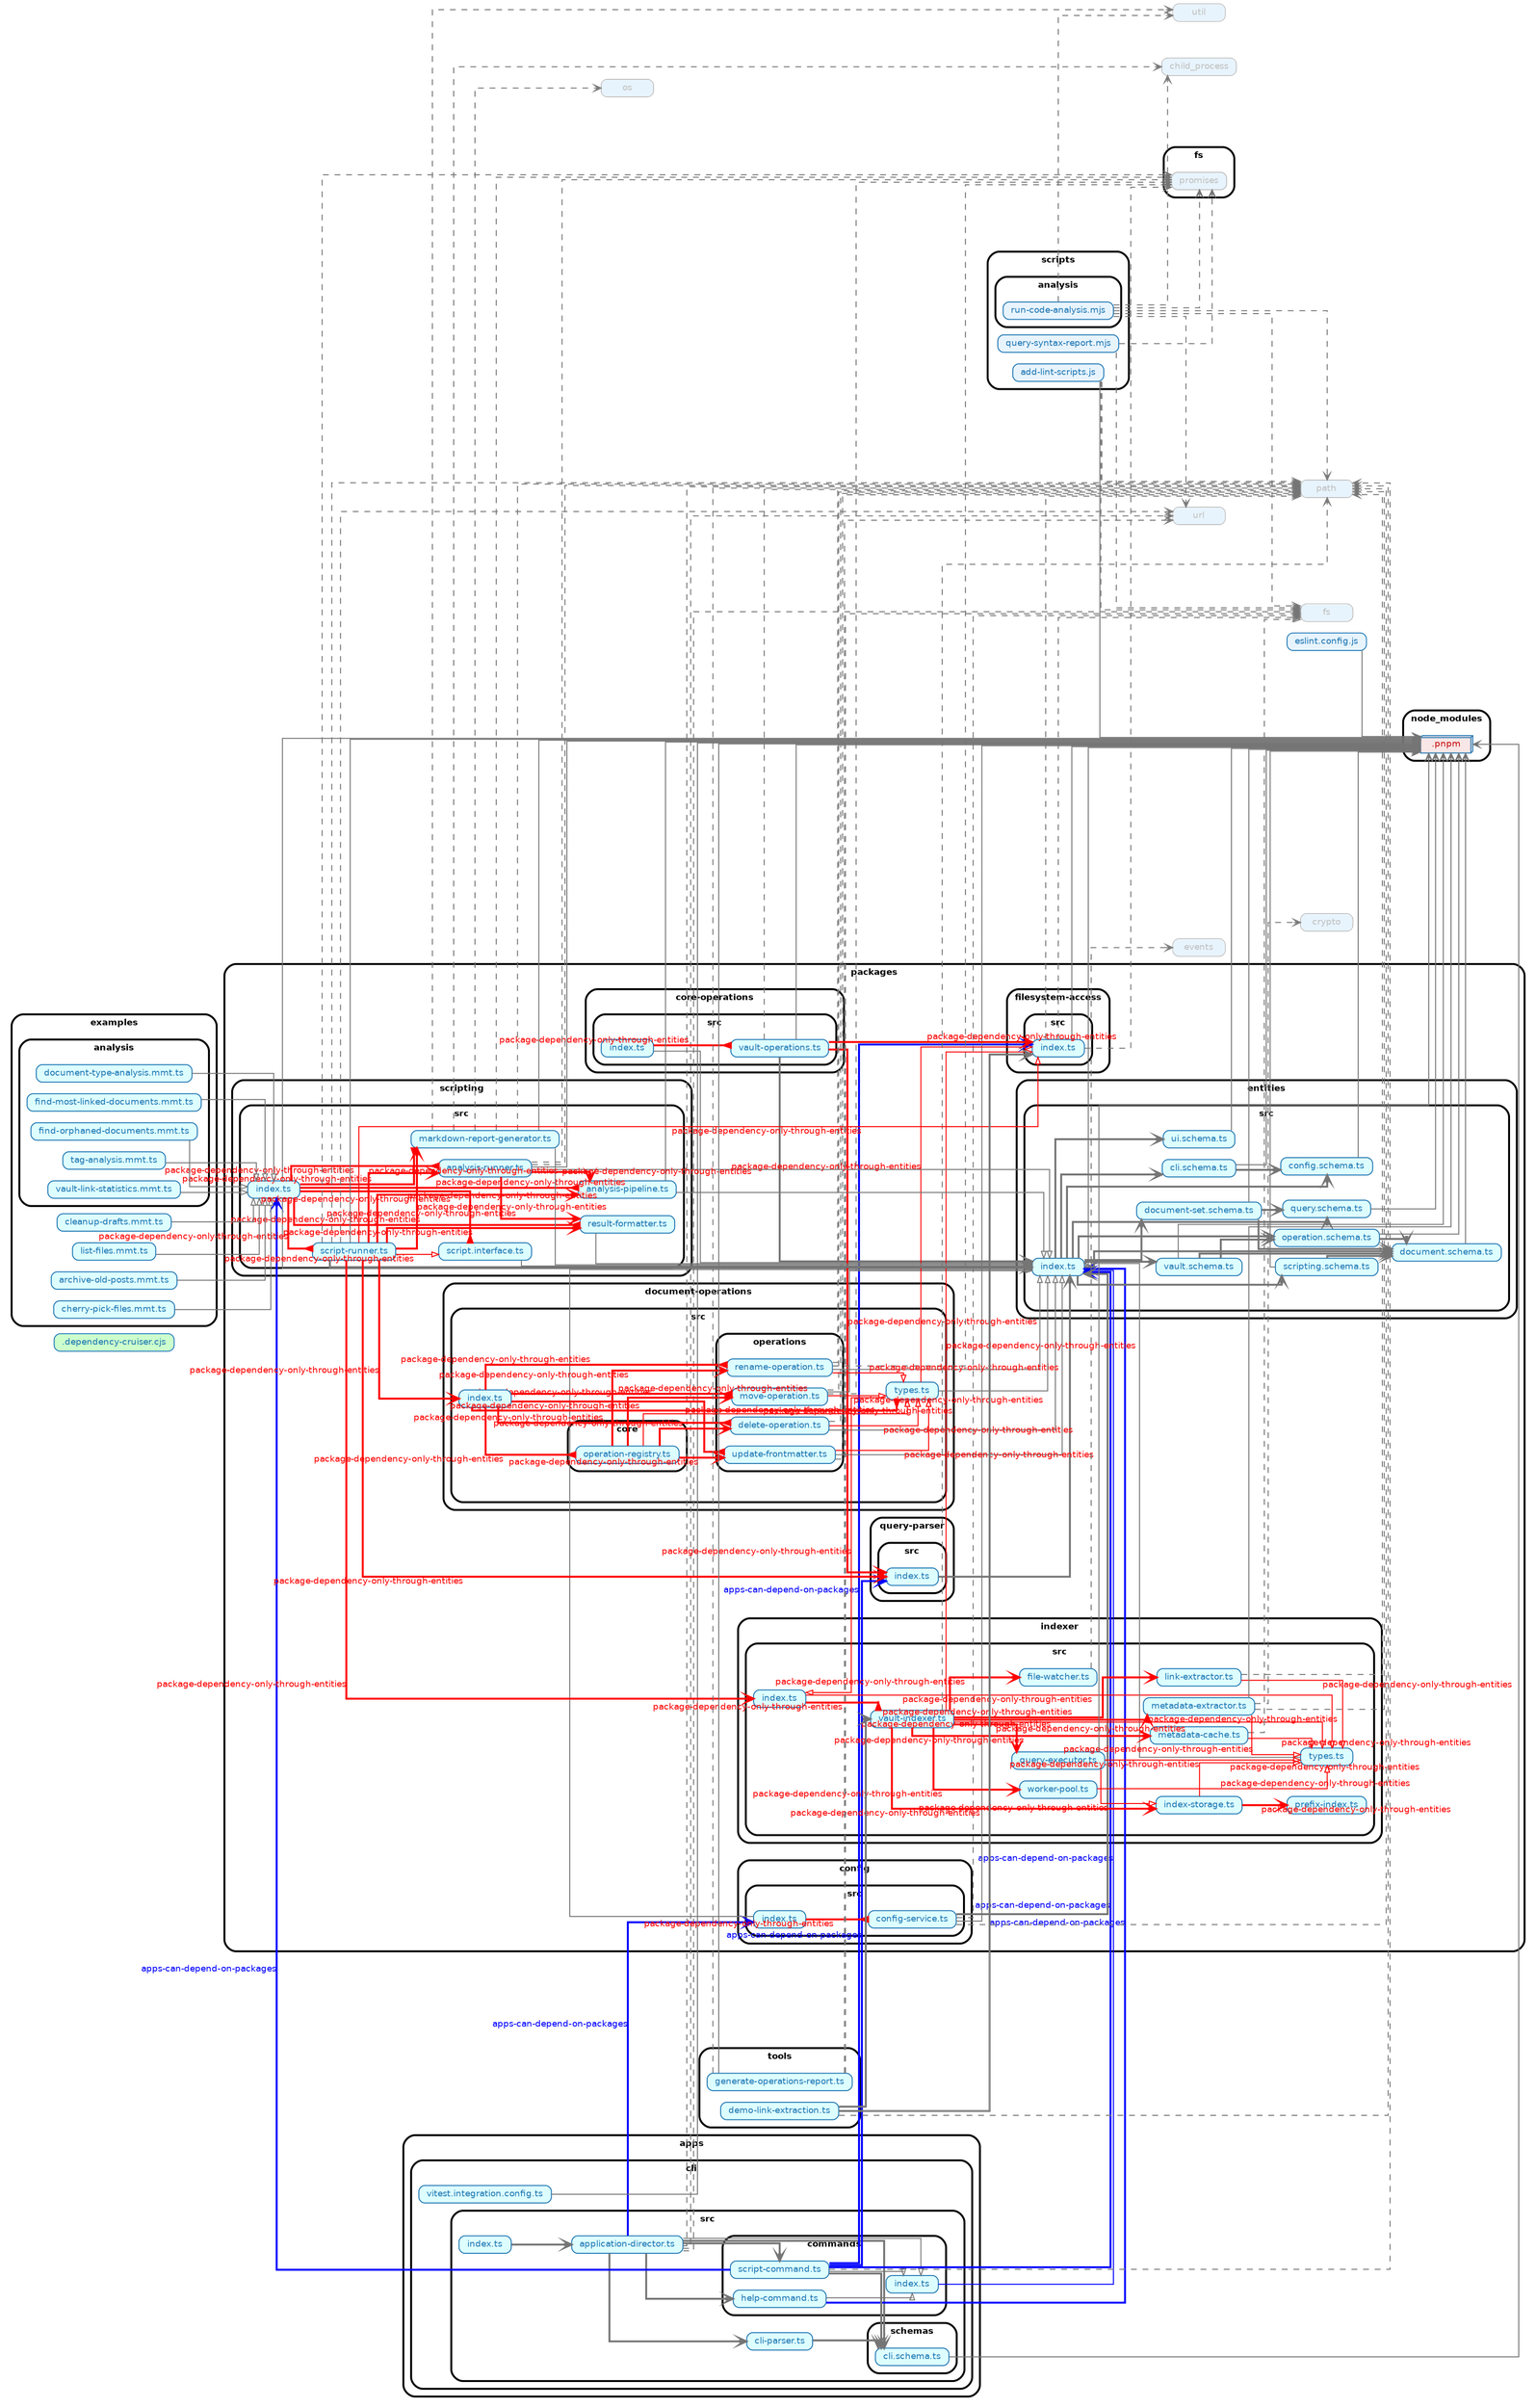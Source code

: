strict digraph "dependency-cruiser output"{
    rankdir="LR" splines="ortho" overlap="false" nodesep="0.16" ranksep="0.18" fontname="Helvetica-bold" fontsize="9" style="rounded,bold,filled" fillcolor="#ffffff" compound="true" bgcolor="transparent"
    node [shape="box" style="rounded,filled" height="0.2" color="#1f77b4" fillcolor="#e8f4fd" fontcolor="#1f77b4" fontname="Helvetica" fontsize="9"]
    edge [arrowhead="vee" arrowsize="0.7" penwidth="2.0" color="#757575" fontname="Helvetica" fontsize="9" fontcolor="#757575"]

    ".dependency-cruiser.cjs" [label=<.dependency-cruiser.cjs> tooltip=".dependency-cruiser.cjs" URL=".dependency-cruiser.cjs" fillcolor="#ccffcc"]
    subgraph "cluster_apps" {label="apps" subgraph "cluster_apps/cli" {label="cli" subgraph "cluster_apps/cli/src" {label="src" "apps/cli/src/application-director.ts" [label=<application-director.ts> tooltip="application-director.ts" URL="apps/cli/src/application-director.ts" fillcolor="#ddfeff"] } } }
    "apps/cli/src/application-director.ts" -> "apps/cli/src/cli-parser.ts"
    "apps/cli/src/application-director.ts" -> "apps/cli/src/commands/help-command.ts"
    "apps/cli/src/application-director.ts" -> "apps/cli/src/commands/index.ts" [arrowhead="onormal" penwidth="1.0"]
    "apps/cli/src/application-director.ts" -> "apps/cli/src/commands/script-command.ts"
    "apps/cli/src/application-director.ts" -> "apps/cli/src/schemas/cli.schema.ts"
    "apps/cli/src/application-director.ts" -> "packages/config/src/index.ts" [xlabel="apps-can-depend-on-packages" tooltip="apps-can-depend-on-packages" fontcolor="blue" color="blue"]
    "apps/cli/src/application-director.ts" -> "fs" [style="dashed" penwidth="1.0"]
    "apps/cli/src/application-director.ts" -> "path" [style="dashed" penwidth="1.0"]
    "apps/cli/src/application-director.ts" -> "url" [style="dashed" penwidth="1.0"]
    subgraph "cluster_apps" {label="apps" subgraph "cluster_apps/cli" {label="cli" subgraph "cluster_apps/cli/src" {label="src" "apps/cli/src/cli-parser.ts" [label=<cli-parser.ts> tooltip="cli-parser.ts" URL="apps/cli/src/cli-parser.ts" fillcolor="#ddfeff"] } } }
    "apps/cli/src/cli-parser.ts" -> "apps/cli/src/schemas/cli.schema.ts"
    subgraph "cluster_apps" {label="apps" subgraph "cluster_apps/cli" {label="cli" subgraph "cluster_apps/cli/src" {label="src" subgraph "cluster_apps/cli/src/commands" {label="commands" "apps/cli/src/commands/help-command.ts" [label=<help-command.ts> tooltip="help-command.ts" URL="apps/cli/src/commands/help-command.ts" fillcolor="#ddfeff"] } } } }
    "apps/cli/src/commands/help-command.ts" -> "apps/cli/src/commands/index.ts" [arrowhead="onormal" penwidth="1.0"]
    "apps/cli/src/commands/help-command.ts" -> "packages/entities/src/index.ts" [xlabel="apps-can-depend-on-packages" tooltip="apps-can-depend-on-packages" fontcolor="blue" color="blue"]
    subgraph "cluster_apps" {label="apps" subgraph "cluster_apps/cli" {label="cli" subgraph "cluster_apps/cli/src" {label="src" subgraph "cluster_apps/cli/src/commands" {label="commands" "apps/cli/src/commands/index.ts" [label=<index.ts> tooltip="index.ts" URL="apps/cli/src/commands/index.ts" fillcolor="#ddfeff"] } } } }
    "apps/cli/src/commands/index.ts" -> "packages/entities/src/index.ts" [xlabel="apps-can-depend-on-packages" tooltip="apps-can-depend-on-packages" arrowhead="onormal" penwidth="1.0" fontcolor="blue" color="blue"]
    subgraph "cluster_apps" {label="apps" subgraph "cluster_apps/cli" {label="cli" subgraph "cluster_apps/cli/src" {label="src" subgraph "cluster_apps/cli/src/commands" {label="commands" "apps/cli/src/commands/script-command.ts" [label=<script-command.ts> tooltip="script-command.ts" URL="apps/cli/src/commands/script-command.ts" fillcolor="#ddfeff"] } } } }
    "apps/cli/src/commands/script-command.ts" -> "apps/cli/src/schemas/cli.schema.ts"
    "apps/cli/src/commands/script-command.ts" -> "apps/cli/src/commands/index.ts" [arrowhead="onormal" penwidth="1.0"]
    "apps/cli/src/commands/script-command.ts" -> "packages/entities/src/index.ts" [xlabel="apps-can-depend-on-packages" tooltip="apps-can-depend-on-packages" fontcolor="blue" color="blue"]
    "apps/cli/src/commands/script-command.ts" -> "packages/filesystem-access/src/index.ts" [xlabel="apps-can-depend-on-packages" tooltip="apps-can-depend-on-packages" fontcolor="blue" color="blue"]
    "apps/cli/src/commands/script-command.ts" -> "packages/query-parser/src/index.ts" [xlabel="apps-can-depend-on-packages" tooltip="apps-can-depend-on-packages" fontcolor="blue" color="blue"]
    "apps/cli/src/commands/script-command.ts" -> "packages/scripting/src/index.ts" [xlabel="apps-can-depend-on-packages" tooltip="apps-can-depend-on-packages" fontcolor="blue" color="blue"]
    "apps/cli/src/commands/script-command.ts" -> "path" [style="dashed" penwidth="1.0"]
    subgraph "cluster_apps" {label="apps" subgraph "cluster_apps/cli" {label="cli" subgraph "cluster_apps/cli/src" {label="src" "apps/cli/src/index.ts" [label=<index.ts> tooltip="index.ts" URL="apps/cli/src/index.ts" fillcolor="#ddfeff"] } } }
    "apps/cli/src/index.ts" -> "apps/cli/src/application-director.ts"
    subgraph "cluster_apps" {label="apps" subgraph "cluster_apps/cli" {label="cli" subgraph "cluster_apps/cli/src" {label="src" subgraph "cluster_apps/cli/src/schemas" {label="schemas" "apps/cli/src/schemas/cli.schema.ts" [label=<cli.schema.ts> tooltip="cli.schema.ts" URL="apps/cli/src/schemas/cli.schema.ts" fillcolor="#ddfeff"] } } } }
    "apps/cli/src/schemas/cli.schema.ts" -> "node_modules/.pnpm" [penwidth="1.0"]
    subgraph "cluster_apps" {label="apps" subgraph "cluster_apps/cli" {label="cli" "apps/cli/vitest.integration.config.ts" [label=<vitest.integration.config.ts> tooltip="vitest.integration.config.ts" URL="apps/cli/vitest.integration.config.ts" fillcolor="#ddfeff"] } }
    "apps/cli/vitest.integration.config.ts" -> "node_modules/.pnpm" [penwidth="1.0"]
    "child_process" [label=<child_process> tooltip="child_process" URL="https://nodejs.org/api/child_process.html" color="grey" fontcolor="grey"]
    "crypto" [label=<crypto> tooltip="crypto" URL="https://nodejs.org/api/crypto.html" color="grey" fontcolor="grey"]
    "eslint.config.js" [label=<eslint.config.js> tooltip="eslint.config.js" URL="eslint.config.js" ]
    "eslint.config.js" -> "node_modules/.pnpm" [penwidth="1.0"]
    "events" [label=<events> tooltip="events" URL="https://nodejs.org/api/events.html" color="grey" fontcolor="grey"]
    subgraph "cluster_examples" {label="examples" subgraph "cluster_examples/analysis" {label="analysis" "examples/analysis/document-type-analysis.mmt.ts" [label=<document-type-analysis.mmt.ts> tooltip="document-type-analysis.mmt.ts" URL="examples/analysis/document-type-analysis.mmt.ts" fillcolor="#ddfeff"] } }
    "examples/analysis/document-type-analysis.mmt.ts" -> "packages/scripting/src/index.ts" [arrowhead="onormal" penwidth="1.0"]
    subgraph "cluster_examples" {label="examples" subgraph "cluster_examples/analysis" {label="analysis" "examples/analysis/find-most-linked-documents.mmt.ts" [label=<find-most-linked-documents.mmt.ts> tooltip="find-most-linked-documents.mmt.ts" URL="examples/analysis/find-most-linked-documents.mmt.ts" fillcolor="#ddfeff"] } }
    "examples/analysis/find-most-linked-documents.mmt.ts" -> "packages/scripting/src/index.ts" [arrowhead="onormal" penwidth="1.0"]
    subgraph "cluster_examples" {label="examples" subgraph "cluster_examples/analysis" {label="analysis" "examples/analysis/find-orphaned-documents.mmt.ts" [label=<find-orphaned-documents.mmt.ts> tooltip="find-orphaned-documents.mmt.ts" URL="examples/analysis/find-orphaned-documents.mmt.ts" fillcolor="#ddfeff"] } }
    "examples/analysis/find-orphaned-documents.mmt.ts" -> "packages/scripting/src/index.ts" [arrowhead="onormal" penwidth="1.0"]
    subgraph "cluster_examples" {label="examples" subgraph "cluster_examples/analysis" {label="analysis" "examples/analysis/tag-analysis.mmt.ts" [label=<tag-analysis.mmt.ts> tooltip="tag-analysis.mmt.ts" URL="examples/analysis/tag-analysis.mmt.ts" fillcolor="#ddfeff"] } }
    "examples/analysis/tag-analysis.mmt.ts" -> "packages/scripting/src/index.ts" [arrowhead="onormal" penwidth="1.0"]
    subgraph "cluster_examples" {label="examples" subgraph "cluster_examples/analysis" {label="analysis" "examples/analysis/vault-link-statistics.mmt.ts" [label=<vault-link-statistics.mmt.ts> tooltip="vault-link-statistics.mmt.ts" URL="examples/analysis/vault-link-statistics.mmt.ts" fillcolor="#ddfeff"] } }
    "examples/analysis/vault-link-statistics.mmt.ts" -> "packages/scripting/src/index.ts" [arrowhead="onormal" penwidth="1.0"]
    subgraph "cluster_examples" {label="examples" "examples/archive-old-posts.mmt.ts" [label=<archive-old-posts.mmt.ts> tooltip="archive-old-posts.mmt.ts" URL="examples/archive-old-posts.mmt.ts" fillcolor="#ddfeff"] }
    "examples/archive-old-posts.mmt.ts" -> "packages/scripting/src/index.ts" [arrowhead="onormal" penwidth="1.0"]
    subgraph "cluster_examples" {label="examples" "examples/cherry-pick-files.mmt.ts" [label=<cherry-pick-files.mmt.ts> tooltip="cherry-pick-files.mmt.ts" URL="examples/cherry-pick-files.mmt.ts" fillcolor="#ddfeff"] }
    "examples/cherry-pick-files.mmt.ts" -> "packages/scripting/src/index.ts" [arrowhead="onormal" penwidth="1.0"]
    subgraph "cluster_examples" {label="examples" "examples/cleanup-drafts.mmt.ts" [label=<cleanup-drafts.mmt.ts> tooltip="cleanup-drafts.mmt.ts" URL="examples/cleanup-drafts.mmt.ts" fillcolor="#ddfeff"] }
    "examples/cleanup-drafts.mmt.ts" -> "packages/scripting/src/index.ts" [arrowhead="onormal" penwidth="1.0"]
    subgraph "cluster_examples" {label="examples" "examples/list-files.mmt.ts" [label=<list-files.mmt.ts> tooltip="list-files.mmt.ts" URL="examples/list-files.mmt.ts" fillcolor="#ddfeff"] }
    "examples/list-files.mmt.ts" -> "packages/scripting/src/index.ts" [arrowhead="onormal" penwidth="1.0"]
    "fs" [label=<fs> tooltip="fs" URL="https://nodejs.org/api/fs.html" color="grey" fontcolor="grey"]
    subgraph "cluster_fs" {label="fs" "fs/promises" [label=<promises> tooltip="promises" URL="https://nodejs.org/api/fs.html" color="grey" fontcolor="grey"] }
    subgraph "cluster_node_modules" {label="node_modules" "node_modules/.pnpm" [label=<.pnpm> tooltip=".pnpm" URL="https://www.npmjs.com/package/.pnpm" shape="box3d" fillcolor="#c40b0a1a" fontcolor="#c40b0a"] }
    "os" [label=<os> tooltip="os" URL="https://nodejs.org/api/os.html" color="grey" fontcolor="grey"]
    subgraph "cluster_packages" {label="packages" subgraph "cluster_packages/config" {label="config" subgraph "cluster_packages/config/src" {label="src" "packages/config/src/config-service.ts" [label=<config-service.ts> tooltip="config-service.ts" URL="packages/config/src/config-service.ts" fillcolor="#ddfeff"] } } }
    "packages/config/src/config-service.ts" -> "packages/entities/src/index.ts"
    "packages/config/src/config-service.ts" -> "fs" [style="dashed" penwidth="1.0"]
    "packages/config/src/config-service.ts" -> "node_modules/.pnpm" [penwidth="1.0"]
    "packages/config/src/config-service.ts" -> "path" [style="dashed" penwidth="1.0"]
    subgraph "cluster_packages" {label="packages" subgraph "cluster_packages/config" {label="config" subgraph "cluster_packages/config/src" {label="src" "packages/config/src/index.ts" [label=<index.ts> tooltip="index.ts" URL="packages/config/src/index.ts" fillcolor="#ddfeff"] } } }
    "packages/config/src/index.ts" -> "packages/config/src/config-service.ts" [xlabel="package-dependency-only-through-entities" tooltip="package-dependency-only-through-entities" arrowhead="inv" fontcolor="red" color="red"]
    "packages/config/src/index.ts" -> "packages/entities/src/index.ts" [arrowhead="onormal" penwidth="1.0"]
    subgraph "cluster_packages" {label="packages" subgraph "cluster_packages/core-operations" {label="core-operations" subgraph "cluster_packages/core-operations/src" {label="src" "packages/core-operations/src/index.ts" [label=<index.ts> tooltip="index.ts" URL="packages/core-operations/src/index.ts" fillcolor="#ddfeff"] } } }
    "packages/core-operations/src/index.ts" -> "packages/core-operations/src/vault-operations.ts" [xlabel="package-dependency-only-through-entities" tooltip="package-dependency-only-through-entities" arrowhead="inv" fontcolor="red" color="red"]
    "packages/core-operations/src/index.ts" -> "packages/entities/src/index.ts" [arrowhead="onormal" penwidth="1.0"]
    subgraph "cluster_packages" {label="packages" subgraph "cluster_packages/core-operations" {label="core-operations" subgraph "cluster_packages/core-operations/src" {label="src" "packages/core-operations/src/vault-operations.ts" [label=<vault-operations.ts> tooltip="vault-operations.ts" URL="packages/core-operations/src/vault-operations.ts" fillcolor="#ddfeff"] } } }
    "packages/core-operations/src/vault-operations.ts" -> "packages/entities/src/index.ts"
    "packages/core-operations/src/vault-operations.ts" -> "packages/filesystem-access/src/index.ts" [xlabel="package-dependency-only-through-entities" tooltip="package-dependency-only-through-entities" fontcolor="red" color="red"]
    "packages/core-operations/src/vault-operations.ts" -> "packages/query-parser/src/index.ts" [xlabel="package-dependency-only-through-entities" tooltip="package-dependency-only-through-entities" fontcolor="red" color="red"]
    "packages/core-operations/src/vault-operations.ts" -> "node_modules/.pnpm" [penwidth="1.0"]
    "packages/core-operations/src/vault-operations.ts" -> "path" [style="dashed" penwidth="1.0"]
    subgraph "cluster_packages" {label="packages" subgraph "cluster_packages/document-operations" {label="document-operations" subgraph "cluster_packages/document-operations/src" {label="src" subgraph "cluster_packages/document-operations/src/core" {label="core" "packages/document-operations/src/core/operation-registry.ts" [label=<operation-registry.ts> tooltip="operation-registry.ts" URL="packages/document-operations/src/core/operation-registry.ts" fillcolor="#ddfeff"] } } } }
    "packages/document-operations/src/core/operation-registry.ts" -> "packages/document-operations/src/operations/delete-operation.ts" [xlabel="package-dependency-only-through-entities" tooltip="package-dependency-only-through-entities" fontcolor="red" color="red"]
    "packages/document-operations/src/core/operation-registry.ts" -> "packages/document-operations/src/operations/move-operation.ts" [xlabel="package-dependency-only-through-entities" tooltip="package-dependency-only-through-entities" fontcolor="red" color="red"]
    "packages/document-operations/src/core/operation-registry.ts" -> "packages/document-operations/src/operations/rename-operation.ts" [xlabel="package-dependency-only-through-entities" tooltip="package-dependency-only-through-entities" fontcolor="red" color="red"]
    "packages/document-operations/src/core/operation-registry.ts" -> "packages/document-operations/src/operations/update-frontmatter.ts" [xlabel="package-dependency-only-through-entities" tooltip="package-dependency-only-through-entities" fontcolor="red" color="red"]
    "packages/document-operations/src/core/operation-registry.ts" -> "packages/document-operations/src/types.ts" [xlabel="package-dependency-only-through-entities" tooltip="package-dependency-only-through-entities" arrowhead="onormal" penwidth="1.0" fontcolor="red" color="red"]
    subgraph "cluster_packages" {label="packages" subgraph "cluster_packages/document-operations" {label="document-operations" subgraph "cluster_packages/document-operations/src" {label="src" "packages/document-operations/src/index.ts" [label=<index.ts> tooltip="index.ts" URL="packages/document-operations/src/index.ts" fillcolor="#ddfeff"] } } }
    "packages/document-operations/src/index.ts" -> "packages/document-operations/src/core/operation-registry.ts" [xlabel="package-dependency-only-through-entities" tooltip="package-dependency-only-through-entities" arrowhead="inv" fontcolor="red" color="red"]
    "packages/document-operations/src/index.ts" -> "packages/document-operations/src/operations/delete-operation.ts" [xlabel="package-dependency-only-through-entities" tooltip="package-dependency-only-through-entities" arrowhead="inv" fontcolor="red" color="red"]
    "packages/document-operations/src/index.ts" -> "packages/document-operations/src/operations/move-operation.ts" [xlabel="package-dependency-only-through-entities" tooltip="package-dependency-only-through-entities" arrowhead="inv" fontcolor="red" color="red"]
    "packages/document-operations/src/index.ts" -> "packages/document-operations/src/operations/rename-operation.ts" [xlabel="package-dependency-only-through-entities" tooltip="package-dependency-only-through-entities" arrowhead="inv" fontcolor="red" color="red"]
    "packages/document-operations/src/index.ts" -> "packages/document-operations/src/operations/update-frontmatter.ts" [xlabel="package-dependency-only-through-entities" tooltip="package-dependency-only-through-entities" arrowhead="inv" fontcolor="red" color="red"]
    "packages/document-operations/src/index.ts" -> "packages/document-operations/src/types.ts" [xlabel="package-dependency-only-through-entities" tooltip="package-dependency-only-through-entities" arrowhead="inv" fontcolor="red" color="red"]
    subgraph "cluster_packages" {label="packages" subgraph "cluster_packages/document-operations" {label="document-operations" subgraph "cluster_packages/document-operations/src" {label="src" subgraph "cluster_packages/document-operations/src/operations" {label="operations" "packages/document-operations/src/operations/delete-operation.ts" [label=<delete-operation.ts> tooltip="delete-operation.ts" URL="packages/document-operations/src/operations/delete-operation.ts" fillcolor="#ddfeff"] } } } }
    "packages/document-operations/src/operations/delete-operation.ts" -> "packages/document-operations/src/types.ts" [xlabel="package-dependency-only-through-entities" tooltip="package-dependency-only-through-entities" arrowhead="onormal" penwidth="1.0" fontcolor="red" color="red"]
    "packages/document-operations/src/operations/delete-operation.ts" -> "packages/entities/src/index.ts" [arrowhead="onormal" penwidth="1.0"]
    "packages/document-operations/src/operations/delete-operation.ts" -> "path" [style="dashed" penwidth="1.0"]
    subgraph "cluster_packages" {label="packages" subgraph "cluster_packages/document-operations" {label="document-operations" subgraph "cluster_packages/document-operations/src" {label="src" subgraph "cluster_packages/document-operations/src/operations" {label="operations" "packages/document-operations/src/operations/move-operation.ts" [label=<move-operation.ts> tooltip="move-operation.ts" URL="packages/document-operations/src/operations/move-operation.ts" fillcolor="#ddfeff"] } } } }
    "packages/document-operations/src/operations/move-operation.ts" -> "packages/document-operations/src/types.ts" [xlabel="package-dependency-only-through-entities" tooltip="package-dependency-only-through-entities" arrowhead="onormal" penwidth="1.0" fontcolor="red" color="red"]
    "packages/document-operations/src/operations/move-operation.ts" -> "packages/entities/src/index.ts" [arrowhead="onormal" penwidth="1.0"]
    "packages/document-operations/src/operations/move-operation.ts" -> "fs/promises" [style="dashed" penwidth="1.0"]
    "packages/document-operations/src/operations/move-operation.ts" -> "path" [style="dashed" penwidth="1.0"]
    subgraph "cluster_packages" {label="packages" subgraph "cluster_packages/document-operations" {label="document-operations" subgraph "cluster_packages/document-operations/src" {label="src" subgraph "cluster_packages/document-operations/src/operations" {label="operations" "packages/document-operations/src/operations/rename-operation.ts" [label=<rename-operation.ts> tooltip="rename-operation.ts" URL="packages/document-operations/src/operations/rename-operation.ts" fillcolor="#ddfeff"] } } } }
    "packages/document-operations/src/operations/rename-operation.ts" -> "packages/document-operations/src/types.ts" [xlabel="package-dependency-only-through-entities" tooltip="package-dependency-only-through-entities" arrowhead="onormal" penwidth="1.0" fontcolor="red" color="red"]
    "packages/document-operations/src/operations/rename-operation.ts" -> "packages/entities/src/index.ts" [arrowhead="onormal" penwidth="1.0"]
    "packages/document-operations/src/operations/rename-operation.ts" -> "fs/promises" [style="dashed" penwidth="1.0"]
    "packages/document-operations/src/operations/rename-operation.ts" -> "path" [style="dashed" penwidth="1.0"]
    subgraph "cluster_packages" {label="packages" subgraph "cluster_packages/document-operations" {label="document-operations" subgraph "cluster_packages/document-operations/src" {label="src" subgraph "cluster_packages/document-operations/src/operations" {label="operations" "packages/document-operations/src/operations/update-frontmatter.ts" [label=<update-frontmatter.ts> tooltip="update-frontmatter.ts" URL="packages/document-operations/src/operations/update-frontmatter.ts" fillcolor="#ddfeff"] } } } }
    "packages/document-operations/src/operations/update-frontmatter.ts" -> "packages/document-operations/src/types.ts" [xlabel="package-dependency-only-through-entities" tooltip="package-dependency-only-through-entities" arrowhead="onormal" penwidth="1.0" fontcolor="red" color="red"]
    "packages/document-operations/src/operations/update-frontmatter.ts" -> "packages/entities/src/index.ts" [arrowhead="onormal" penwidth="1.0"]
    "packages/document-operations/src/operations/update-frontmatter.ts" -> "path" [style="dashed" penwidth="1.0"]
    subgraph "cluster_packages" {label="packages" subgraph "cluster_packages/document-operations" {label="document-operations" subgraph "cluster_packages/document-operations/src" {label="src" "packages/document-operations/src/types.ts" [label=<types.ts> tooltip="types.ts" URL="packages/document-operations/src/types.ts" fillcolor="#ddfeff"] } } }
    "packages/document-operations/src/types.ts" -> "packages/entities/src/index.ts" [arrowhead="onormal" penwidth="1.0"]
    "packages/document-operations/src/types.ts" -> "packages/filesystem-access/src/index.ts" [xlabel="package-dependency-only-through-entities" tooltip="package-dependency-only-through-entities" arrowhead="onormal" penwidth="1.0" fontcolor="red" color="red"]
    "packages/document-operations/src/types.ts" -> "packages/indexer/src/index.ts" [xlabel="package-dependency-only-through-entities" tooltip="package-dependency-only-through-entities" arrowhead="onormal" penwidth="1.0" fontcolor="red" color="red"]
    subgraph "cluster_packages" {label="packages" subgraph "cluster_packages/entities" {label="entities" subgraph "cluster_packages/entities/src" {label="src" "packages/entities/src/cli.schema.ts" [label=<cli.schema.ts> tooltip="cli.schema.ts" URL="packages/entities/src/cli.schema.ts" fillcolor="#ddfeff"] } } }
    "packages/entities/src/cli.schema.ts" -> "packages/entities/src/config.schema.ts"
    "packages/entities/src/cli.schema.ts" -> "node_modules/.pnpm" [penwidth="1.0"]
    subgraph "cluster_packages" {label="packages" subgraph "cluster_packages/entities" {label="entities" subgraph "cluster_packages/entities/src" {label="src" "packages/entities/src/config.schema.ts" [label=<config.schema.ts> tooltip="config.schema.ts" URL="packages/entities/src/config.schema.ts" fillcolor="#ddfeff"] } } }
    "packages/entities/src/config.schema.ts" -> "node_modules/.pnpm" [penwidth="1.0"]
    subgraph "cluster_packages" {label="packages" subgraph "cluster_packages/entities" {label="entities" subgraph "cluster_packages/entities/src" {label="src" "packages/entities/src/document-set.schema.ts" [label=<document-set.schema.ts> tooltip="document-set.schema.ts" URL="packages/entities/src/document-set.schema.ts" fillcolor="#ddfeff"] } } }
    "packages/entities/src/document-set.schema.ts" -> "packages/entities/src/document.schema.ts"
    "packages/entities/src/document-set.schema.ts" -> "packages/entities/src/query.schema.ts"
    "packages/entities/src/document-set.schema.ts" -> "node_modules/.pnpm" [penwidth="1.0"]
    subgraph "cluster_packages" {label="packages" subgraph "cluster_packages/entities" {label="entities" subgraph "cluster_packages/entities/src" {label="src" "packages/entities/src/document.schema.ts" [label=<document.schema.ts> tooltip="document.schema.ts" URL="packages/entities/src/document.schema.ts" fillcolor="#ddfeff"] } } }
    "packages/entities/src/document.schema.ts" -> "node_modules/.pnpm" [penwidth="1.0"]
    subgraph "cluster_packages" {label="packages" subgraph "cluster_packages/entities" {label="entities" subgraph "cluster_packages/entities/src" {label="src" "packages/entities/src/index.ts" [label=<index.ts> tooltip="index.ts" URL="packages/entities/src/index.ts" fillcolor="#ddfeff"] } } }
    "packages/entities/src/index.ts" -> "packages/entities/src/cli.schema.ts"
    "packages/entities/src/index.ts" -> "packages/entities/src/config.schema.ts"
    "packages/entities/src/index.ts" -> "packages/entities/src/document-set.schema.ts"
    "packages/entities/src/index.ts" -> "packages/entities/src/document.schema.ts"
    "packages/entities/src/index.ts" -> "packages/entities/src/operation.schema.ts"
    "packages/entities/src/index.ts" -> "packages/entities/src/query.schema.ts"
    "packages/entities/src/index.ts" -> "packages/entities/src/scripting.schema.ts"
    "packages/entities/src/index.ts" -> "packages/entities/src/ui.schema.ts"
    "packages/entities/src/index.ts" -> "packages/entities/src/vault.schema.ts"
    "packages/entities/src/index.ts" -> "node_modules/.pnpm" [penwidth="1.0"]
    subgraph "cluster_packages" {label="packages" subgraph "cluster_packages/entities" {label="entities" subgraph "cluster_packages/entities/src" {label="src" "packages/entities/src/operation.schema.ts" [label=<operation.schema.ts> tooltip="operation.schema.ts" URL="packages/entities/src/operation.schema.ts" fillcolor="#ddfeff"] } } }
    "packages/entities/src/operation.schema.ts" -> "packages/entities/src/document.schema.ts"
    "packages/entities/src/operation.schema.ts" -> "node_modules/.pnpm" [penwidth="1.0"]
    subgraph "cluster_packages" {label="packages" subgraph "cluster_packages/entities" {label="entities" subgraph "cluster_packages/entities/src" {label="src" "packages/entities/src/query.schema.ts" [label=<query.schema.ts> tooltip="query.schema.ts" URL="packages/entities/src/query.schema.ts" fillcolor="#ddfeff"] } } }
    "packages/entities/src/query.schema.ts" -> "node_modules/.pnpm" [penwidth="1.0"]
    subgraph "cluster_packages" {label="packages" subgraph "cluster_packages/entities" {label="entities" subgraph "cluster_packages/entities/src" {label="src" "packages/entities/src/scripting.schema.ts" [label=<scripting.schema.ts> tooltip="scripting.schema.ts" URL="packages/entities/src/scripting.schema.ts" fillcolor="#ddfeff"] } } }
    "packages/entities/src/scripting.schema.ts" -> "packages/entities/src/document.schema.ts"
    "packages/entities/src/scripting.schema.ts" -> "node_modules/.pnpm" [penwidth="1.0"]
    subgraph "cluster_packages" {label="packages" subgraph "cluster_packages/entities" {label="entities" subgraph "cluster_packages/entities/src" {label="src" "packages/entities/src/ui.schema.ts" [label=<ui.schema.ts> tooltip="ui.schema.ts" URL="packages/entities/src/ui.schema.ts" fillcolor="#ddfeff"] } } }
    "packages/entities/src/ui.schema.ts" -> "node_modules/.pnpm" [penwidth="1.0"]
    subgraph "cluster_packages" {label="packages" subgraph "cluster_packages/entities" {label="entities" subgraph "cluster_packages/entities/src" {label="src" "packages/entities/src/vault.schema.ts" [label=<vault.schema.ts> tooltip="vault.schema.ts" URL="packages/entities/src/vault.schema.ts" fillcolor="#ddfeff"] } } }
    "packages/entities/src/vault.schema.ts" -> "packages/entities/src/document.schema.ts"
    "packages/entities/src/vault.schema.ts" -> "packages/entities/src/operation.schema.ts"
    "packages/entities/src/vault.schema.ts" -> "node_modules/.pnpm" [penwidth="1.0"]
    subgraph "cluster_packages" {label="packages" subgraph "cluster_packages/filesystem-access" {label="filesystem-access" subgraph "cluster_packages/filesystem-access/src" {label="src" "packages/filesystem-access/src/index.ts" [label=<index.ts> tooltip="index.ts" URL="packages/filesystem-access/src/index.ts" fillcolor="#ddfeff"] } } }
    "packages/filesystem-access/src/index.ts" -> "fs" [style="dashed" penwidth="1.0"]
    "packages/filesystem-access/src/index.ts" -> "fs/promises" [style="dashed" penwidth="1.0"]
    "packages/filesystem-access/src/index.ts" -> "node_modules/.pnpm" [penwidth="1.0"]
    "packages/filesystem-access/src/index.ts" -> "path" [style="dashed" penwidth="1.0"]
    subgraph "cluster_packages" {label="packages" subgraph "cluster_packages/indexer" {label="indexer" subgraph "cluster_packages/indexer/src" {label="src" "packages/indexer/src/file-watcher.ts" [label=<file-watcher.ts> tooltip="file-watcher.ts" URL="packages/indexer/src/file-watcher.ts" fillcolor="#ddfeff"] } } }
    "packages/indexer/src/file-watcher.ts" -> "events" [style="dashed" penwidth="1.0"]
    subgraph "cluster_packages" {label="packages" subgraph "cluster_packages/indexer" {label="indexer" subgraph "cluster_packages/indexer/src" {label="src" "packages/indexer/src/index-storage.ts" [label=<index-storage.ts> tooltip="index-storage.ts" URL="packages/indexer/src/index-storage.ts" fillcolor="#ddfeff"] } } }
    "packages/indexer/src/index-storage.ts" -> "packages/indexer/src/prefix-index.ts" [xlabel="package-dependency-only-through-entities" tooltip="package-dependency-only-through-entities" fontcolor="red" color="red"]
    "packages/indexer/src/index-storage.ts" -> "packages/indexer/src/types.ts" [xlabel="package-dependency-only-through-entities" tooltip="package-dependency-only-through-entities" arrowhead="onormal" penwidth="1.0" fontcolor="red" color="red"]
    subgraph "cluster_packages" {label="packages" subgraph "cluster_packages/indexer" {label="indexer" subgraph "cluster_packages/indexer/src" {label="src" "packages/indexer/src/index.ts" [label=<index.ts> tooltip="index.ts" URL="packages/indexer/src/index.ts" fillcolor="#ddfeff"] } } }
    "packages/indexer/src/index.ts" -> "packages/indexer/src/types.ts" [xlabel="package-dependency-only-through-entities" tooltip="package-dependency-only-through-entities" arrowhead="onormal" penwidth="1.0" fontcolor="red" color="red"]
    "packages/indexer/src/index.ts" -> "packages/indexer/src/vault-indexer.ts" [xlabel="package-dependency-only-through-entities" tooltip="package-dependency-only-through-entities" arrowhead="inv" fontcolor="red" color="red"]
    subgraph "cluster_packages" {label="packages" subgraph "cluster_packages/indexer" {label="indexer" subgraph "cluster_packages/indexer/src" {label="src" "packages/indexer/src/link-extractor.ts" [label=<link-extractor.ts> tooltip="link-extractor.ts" URL="packages/indexer/src/link-extractor.ts" fillcolor="#ddfeff"] } } }
    "packages/indexer/src/link-extractor.ts" -> "packages/indexer/src/types.ts" [xlabel="package-dependency-only-through-entities" tooltip="package-dependency-only-through-entities" arrowhead="onormal" penwidth="1.0" fontcolor="red" color="red"]
    "packages/indexer/src/link-extractor.ts" -> "path" [style="dashed" penwidth="1.0"]
    subgraph "cluster_packages" {label="packages" subgraph "cluster_packages/indexer" {label="indexer" subgraph "cluster_packages/indexer/src" {label="src" "packages/indexer/src/metadata-cache.ts" [label=<metadata-cache.ts> tooltip="metadata-cache.ts" URL="packages/indexer/src/metadata-cache.ts" fillcolor="#ddfeff"] } } }
    "packages/indexer/src/metadata-cache.ts" -> "packages/indexer/src/types.ts" [xlabel="package-dependency-only-through-entities" tooltip="package-dependency-only-through-entities" arrowhead="onormal" penwidth="1.0" fontcolor="red" color="red"]
    "packages/indexer/src/metadata-cache.ts" -> "fs" [style="dashed" penwidth="1.0" arrowhead="onormal"]
    subgraph "cluster_packages" {label="packages" subgraph "cluster_packages/indexer" {label="indexer" subgraph "cluster_packages/indexer/src" {label="src" "packages/indexer/src/metadata-extractor.ts" [label=<metadata-extractor.ts> tooltip="metadata-extractor.ts" URL="packages/indexer/src/metadata-extractor.ts" fillcolor="#ddfeff"] } } }
    "packages/indexer/src/metadata-extractor.ts" -> "packages/indexer/src/types.ts" [xlabel="package-dependency-only-through-entities" tooltip="package-dependency-only-through-entities" arrowhead="onormal" penwidth="1.0" fontcolor="red" color="red"]
    "packages/indexer/src/metadata-extractor.ts" -> "crypto" [style="dashed" penwidth="1.0"]
    "packages/indexer/src/metadata-extractor.ts" -> "node_modules/.pnpm" [penwidth="1.0"]
    "packages/indexer/src/metadata-extractor.ts" -> "path" [style="dashed" penwidth="1.0"]
    subgraph "cluster_packages" {label="packages" subgraph "cluster_packages/indexer" {label="indexer" subgraph "cluster_packages/indexer/src" {label="src" "packages/indexer/src/prefix-index.ts" [label=<prefix-index.ts> tooltip="prefix-index.ts" URL="packages/indexer/src/prefix-index.ts" fillcolor="#ddfeff"] } } }
    subgraph "cluster_packages" {label="packages" subgraph "cluster_packages/indexer" {label="indexer" subgraph "cluster_packages/indexer/src" {label="src" "packages/indexer/src/query-executor.ts" [label=<query-executor.ts> tooltip="query-executor.ts" URL="packages/indexer/src/query-executor.ts" fillcolor="#ddfeff"] } } }
    "packages/indexer/src/query-executor.ts" -> "packages/indexer/src/index-storage.ts" [xlabel="package-dependency-only-through-entities" tooltip="package-dependency-only-through-entities" arrowhead="onormal" penwidth="1.0" fontcolor="red" color="red"]
    "packages/indexer/src/query-executor.ts" -> "packages/indexer/src/types.ts" [xlabel="package-dependency-only-through-entities" tooltip="package-dependency-only-through-entities" arrowhead="onormal" penwidth="1.0" fontcolor="red" color="red"]
    "packages/indexer/src/query-executor.ts" -> "node_modules/.pnpm" [penwidth="1.0"]
    subgraph "cluster_packages" {label="packages" subgraph "cluster_packages/indexer" {label="indexer" subgraph "cluster_packages/indexer/src" {label="src" "packages/indexer/src/types.ts" [label=<types.ts> tooltip="types.ts" URL="packages/indexer/src/types.ts" fillcolor="#ddfeff"] } } }
    "packages/indexer/src/types.ts" -> "packages/entities/src/index.ts" [arrowhead="onormal" penwidth="1.0"]
    subgraph "cluster_packages" {label="packages" subgraph "cluster_packages/indexer" {label="indexer" subgraph "cluster_packages/indexer/src" {label="src" "packages/indexer/src/vault-indexer.ts" [label=<vault-indexer.ts> tooltip="vault-indexer.ts" URL="packages/indexer/src/vault-indexer.ts" fillcolor="#ddfeff"] } } }
    "packages/indexer/src/vault-indexer.ts" -> "packages/indexer/src/file-watcher.ts" [xlabel="package-dependency-only-through-entities" tooltip="package-dependency-only-through-entities" fontcolor="red" color="red"]
    "packages/indexer/src/vault-indexer.ts" -> "packages/indexer/src/index-storage.ts" [xlabel="package-dependency-only-through-entities" tooltip="package-dependency-only-through-entities" fontcolor="red" color="red"]
    "packages/indexer/src/vault-indexer.ts" -> "packages/indexer/src/link-extractor.ts" [xlabel="package-dependency-only-through-entities" tooltip="package-dependency-only-through-entities" fontcolor="red" color="red"]
    "packages/indexer/src/vault-indexer.ts" -> "packages/indexer/src/metadata-cache.ts" [xlabel="package-dependency-only-through-entities" tooltip="package-dependency-only-through-entities" fontcolor="red" color="red"]
    "packages/indexer/src/vault-indexer.ts" -> "packages/indexer/src/metadata-extractor.ts" [xlabel="package-dependency-only-through-entities" tooltip="package-dependency-only-through-entities" fontcolor="red" color="red"]
    "packages/indexer/src/vault-indexer.ts" -> "packages/indexer/src/query-executor.ts" [xlabel="package-dependency-only-through-entities" tooltip="package-dependency-only-through-entities" fontcolor="red" color="red"]
    "packages/indexer/src/vault-indexer.ts" -> "packages/indexer/src/types.ts" [xlabel="package-dependency-only-through-entities" tooltip="package-dependency-only-through-entities" arrowhead="onormal" penwidth="1.0" fontcolor="red" color="red"]
    "packages/indexer/src/vault-indexer.ts" -> "packages/indexer/src/worker-pool.ts" [xlabel="package-dependency-only-through-entities" tooltip="package-dependency-only-through-entities" fontcolor="red" color="red"]
    "packages/indexer/src/vault-indexer.ts" -> "packages/filesystem-access/src/index.ts" [xlabel="package-dependency-only-through-entities" tooltip="package-dependency-only-through-entities" arrowhead="onormal" penwidth="1.0" fontcolor="red" color="red"]
    "packages/indexer/src/vault-indexer.ts" -> "path" [style="dashed" penwidth="1.0"]
    subgraph "cluster_packages" {label="packages" subgraph "cluster_packages/indexer" {label="indexer" subgraph "cluster_packages/indexer/src" {label="src" "packages/indexer/src/worker-pool.ts" [label=<worker-pool.ts> tooltip="worker-pool.ts" URL="packages/indexer/src/worker-pool.ts" fillcolor="#ddfeff"] } } }
    "packages/indexer/src/worker-pool.ts" -> "packages/indexer/src/types.ts" [xlabel="package-dependency-only-through-entities" tooltip="package-dependency-only-through-entities" arrowhead="onormal" penwidth="1.0" fontcolor="red" color="red"]
    subgraph "cluster_packages" {label="packages" subgraph "cluster_packages/query-parser" {label="query-parser" subgraph "cluster_packages/query-parser/src" {label="src" "packages/query-parser/src/index.ts" [label=<index.ts> tooltip="index.ts" URL="packages/query-parser/src/index.ts" fillcolor="#ddfeff"] } } }
    "packages/query-parser/src/index.ts" -> "packages/entities/src/index.ts"
    subgraph "cluster_packages" {label="packages" subgraph "cluster_packages/scripting" {label="scripting" subgraph "cluster_packages/scripting/src" {label="src" "packages/scripting/src/analysis-pipeline.ts" [label=<analysis-pipeline.ts> tooltip="analysis-pipeline.ts" URL="packages/scripting/src/analysis-pipeline.ts" fillcolor="#ddfeff"] } } }
    "packages/scripting/src/analysis-pipeline.ts" -> "packages/entities/src/index.ts" [arrowhead="onormal" penwidth="1.0"]
    "packages/scripting/src/analysis-pipeline.ts" -> "node_modules/.pnpm" [penwidth="1.0"]
    subgraph "cluster_packages" {label="packages" subgraph "cluster_packages/scripting" {label="scripting" subgraph "cluster_packages/scripting/src" {label="src" "packages/scripting/src/analysis-runner.ts" [label=<analysis-runner.ts> tooltip="analysis-runner.ts" URL="packages/scripting/src/analysis-runner.ts" fillcolor="#ddfeff"] } } }
    "packages/scripting/src/analysis-runner.ts" -> "packages/scripting/src/analysis-pipeline.ts" [xlabel="package-dependency-only-through-entities" tooltip="package-dependency-only-through-entities" fontcolor="red" color="red"]
    "packages/scripting/src/analysis-runner.ts" -> "packages/scripting/src/result-formatter.ts" [xlabel="package-dependency-only-through-entities" tooltip="package-dependency-only-through-entities" fontcolor="red" color="red"]
    "packages/scripting/src/analysis-runner.ts" -> "packages/entities/src/index.ts" [arrowhead="onormal" penwidth="1.0"]
    "packages/scripting/src/analysis-runner.ts" -> "node_modules/.pnpm" [penwidth="1.0"]
    "packages/scripting/src/analysis-runner.ts" -> "fs/promises" [style="dashed" penwidth="1.0"]
    "packages/scripting/src/analysis-runner.ts" -> "path" [style="dashed" penwidth="1.0"]
    subgraph "cluster_packages" {label="packages" subgraph "cluster_packages/scripting" {label="scripting" subgraph "cluster_packages/scripting/src" {label="src" "packages/scripting/src/index.ts" [label=<index.ts> tooltip="index.ts" URL="packages/scripting/src/index.ts" fillcolor="#ddfeff"] } } }
    "packages/scripting/src/index.ts" -> "packages/scripting/src/analysis-pipeline.ts" [xlabel="package-dependency-only-through-entities" tooltip="package-dependency-only-through-entities" arrowhead="inv" fontcolor="red" color="red"]
    "packages/scripting/src/index.ts" -> "packages/scripting/src/analysis-runner.ts" [xlabel="package-dependency-only-through-entities" tooltip="package-dependency-only-through-entities" arrowhead="inv" fontcolor="red" color="red"]
    "packages/scripting/src/index.ts" -> "packages/scripting/src/markdown-report-generator.ts" [xlabel="package-dependency-only-through-entities" tooltip="package-dependency-only-through-entities" arrowhead="inv" fontcolor="red" color="red"]
    "packages/scripting/src/index.ts" -> "packages/scripting/src/result-formatter.ts" [xlabel="package-dependency-only-through-entities" tooltip="package-dependency-only-through-entities" arrowhead="inv" fontcolor="red" color="red"]
    "packages/scripting/src/index.ts" -> "packages/scripting/src/script-runner.ts" [xlabel="package-dependency-only-through-entities" tooltip="package-dependency-only-through-entities" arrowhead="inv" fontcolor="red" color="red"]
    "packages/scripting/src/index.ts" -> "packages/scripting/src/script.interface.ts" [xlabel="package-dependency-only-through-entities" tooltip="package-dependency-only-through-entities" arrowhead="inv" fontcolor="red" color="red"]
    "packages/scripting/src/index.ts" -> "packages/entities/src/index.ts" [arrowhead="onormal" penwidth="1.0"]
    "packages/scripting/src/index.ts" -> "node_modules/.pnpm" [penwidth="1.0" arrowhead="inv"]
    subgraph "cluster_packages" {label="packages" subgraph "cluster_packages/scripting" {label="scripting" subgraph "cluster_packages/scripting/src" {label="src" "packages/scripting/src/markdown-report-generator.ts" [label=<markdown-report-generator.ts> tooltip="markdown-report-generator.ts" URL="packages/scripting/src/markdown-report-generator.ts" fillcolor="#ddfeff"] } } }
    "packages/scripting/src/markdown-report-generator.ts" -> "packages/entities/src/index.ts" [arrowhead="onormal" penwidth="1.0"]
    "packages/scripting/src/markdown-report-generator.ts" -> "node_modules/.pnpm" [penwidth="1.0" arrowhead="onormal"]
    "packages/scripting/src/markdown-report-generator.ts" -> "child_process" [style="dashed" penwidth="1.0"]
    "packages/scripting/src/markdown-report-generator.ts" -> "fs/promises" [style="dashed" penwidth="1.0"]
    "packages/scripting/src/markdown-report-generator.ts" -> "os" [style="dashed" penwidth="1.0"]
    "packages/scripting/src/markdown-report-generator.ts" -> "path" [style="dashed" penwidth="1.0"]
    "packages/scripting/src/markdown-report-generator.ts" -> "util" [style="dashed" penwidth="1.0"]
    subgraph "cluster_packages" {label="packages" subgraph "cluster_packages/scripting" {label="scripting" subgraph "cluster_packages/scripting/src" {label="src" "packages/scripting/src/result-formatter.ts" [label=<result-formatter.ts> tooltip="result-formatter.ts" URL="packages/scripting/src/result-formatter.ts" fillcolor="#ddfeff"] } } }
    "packages/scripting/src/result-formatter.ts" -> "packages/entities/src/index.ts" [arrowhead="onormal" penwidth="1.0"]
    subgraph "cluster_packages" {label="packages" subgraph "cluster_packages/scripting" {label="scripting" subgraph "cluster_packages/scripting/src" {label="src" "packages/scripting/src/script-runner.ts" [label=<script-runner.ts> tooltip="script-runner.ts" URL="packages/scripting/src/script-runner.ts" fillcolor="#ddfeff"] } } }
    "packages/scripting/src/script-runner.ts" -> "packages/scripting/src/analysis-pipeline.ts" [xlabel="package-dependency-only-through-entities" tooltip="package-dependency-only-through-entities" fontcolor="red" color="red"]
    "packages/scripting/src/script-runner.ts" -> "packages/scripting/src/analysis-runner.ts" [xlabel="package-dependency-only-through-entities" tooltip="package-dependency-only-through-entities" fontcolor="red" color="red"]
    "packages/scripting/src/script-runner.ts" -> "packages/scripting/src/markdown-report-generator.ts" [xlabel="package-dependency-only-through-entities" tooltip="package-dependency-only-through-entities" fontcolor="red" color="red"]
    "packages/scripting/src/script-runner.ts" -> "packages/scripting/src/result-formatter.ts" [xlabel="package-dependency-only-through-entities" tooltip="package-dependency-only-through-entities" fontcolor="red" color="red"]
    "packages/scripting/src/script-runner.ts" -> "packages/scripting/src/script.interface.ts" [xlabel="package-dependency-only-through-entities" tooltip="package-dependency-only-through-entities" arrowhead="onormal" penwidth="1.0" fontcolor="red" color="red"]
    "packages/scripting/src/script-runner.ts" -> "packages/document-operations/src/index.ts" [xlabel="package-dependency-only-through-entities" tooltip="package-dependency-only-through-entities" fontcolor="red" color="red"]
    "packages/scripting/src/script-runner.ts" -> "packages/entities/src/index.ts"
    "packages/scripting/src/script-runner.ts" -> "packages/filesystem-access/src/index.ts" [xlabel="package-dependency-only-through-entities" tooltip="package-dependency-only-through-entities" arrowhead="onormal" penwidth="1.0" fontcolor="red" color="red"]
    "packages/scripting/src/script-runner.ts" -> "packages/indexer/src/index.ts" [xlabel="package-dependency-only-through-entities" tooltip="package-dependency-only-through-entities" fontcolor="red" color="red"]
    "packages/scripting/src/script-runner.ts" -> "packages/query-parser/src/index.ts" [xlabel="package-dependency-only-through-entities" tooltip="package-dependency-only-through-entities" fontcolor="red" color="red"]
    "packages/scripting/src/script-runner.ts" -> "node_modules/.pnpm" [penwidth="1.0" arrowhead="onormal"]
    "packages/scripting/src/script-runner.ts" -> "fs/promises" [style="dashed" penwidth="1.0"]
    "packages/scripting/src/script-runner.ts" -> "path" [style="dashed" penwidth="1.0"]
    "packages/scripting/src/script-runner.ts" -> "url" [style="dashed" penwidth="1.0"]
    subgraph "cluster_packages" {label="packages" subgraph "cluster_packages/scripting" {label="scripting" subgraph "cluster_packages/scripting/src" {label="src" "packages/scripting/src/script.interface.ts" [label=<script.interface.ts> tooltip="script.interface.ts" URL="packages/scripting/src/script.interface.ts" fillcolor="#ddfeff"] } } }
    "packages/scripting/src/script.interface.ts" -> "packages/entities/src/index.ts" [arrowhead="onormal" penwidth="1.0"]
    "path" [label=<path> tooltip="path" URL="https://nodejs.org/api/path.html" color="grey" fontcolor="grey"]
    subgraph "cluster_scripts" {label="scripts" "scripts/add-lint-scripts.js" [label=<add-lint-scripts.js> tooltip="add-lint-scripts.js" URL="scripts/add-lint-scripts.js" ] }
    "scripts/add-lint-scripts.js" -> "fs" [style="dashed" penwidth="1.0"]
    "scripts/add-lint-scripts.js" -> "node_modules/.pnpm" [penwidth="1.0"]
    "scripts/add-lint-scripts.js" -> "path" [style="dashed" penwidth="1.0"]
    subgraph "cluster_scripts" {label="scripts" subgraph "cluster_scripts/analysis" {label="analysis" "scripts/analysis/run-code-analysis.mjs" [label=<run-code-analysis.mjs> tooltip="run-code-analysis.mjs" URL="scripts/analysis/run-code-analysis.mjs" ] } }
    "scripts/analysis/run-code-analysis.mjs" -> "child_process" [style="dashed" penwidth="1.0"]
    "scripts/analysis/run-code-analysis.mjs" -> "fs" [style="dashed" penwidth="1.0"]
    "scripts/analysis/run-code-analysis.mjs" -> "fs/promises" [style="dashed" penwidth="1.0"]
    "scripts/analysis/run-code-analysis.mjs" -> "path" [style="dashed" penwidth="1.0"]
    "scripts/analysis/run-code-analysis.mjs" -> "url" [style="dashed" penwidth="1.0"]
    "scripts/analysis/run-code-analysis.mjs" -> "util" [style="dashed" penwidth="1.0"]
    subgraph "cluster_scripts" {label="scripts" "scripts/query-syntax-report.mjs" [label=<query-syntax-report.mjs> tooltip="query-syntax-report.mjs" URL="scripts/query-syntax-report.mjs" ] }
    "scripts/query-syntax-report.mjs" -> "fs" [style="dashed" penwidth="1.0"]
    "scripts/query-syntax-report.mjs" -> "fs/promises" [style="dashed" penwidth="1.0"]
    subgraph "cluster_tools" {label="tools" "tools/demo-link-extraction.ts" [label=<demo-link-extraction.ts> tooltip="demo-link-extraction.ts" URL="tools/demo-link-extraction.ts" fillcolor="#ddfeff"] }
    "tools/demo-link-extraction.ts" -> "packages/filesystem-access/src/index.ts"
    "tools/demo-link-extraction.ts" -> "packages/indexer/src/vault-indexer.ts"
    "tools/demo-link-extraction.ts" -> "path" [style="dashed" penwidth="1.0"]
    subgraph "cluster_tools" {label="tools" "tools/generate-operations-report.ts" [label=<generate-operations-report.ts> tooltip="generate-operations-report.ts" URL="tools/generate-operations-report.ts" fillcolor="#ddfeff"] }
    "tools/generate-operations-report.ts" -> "fs" [style="dashed" penwidth="1.0"]
    "tools/generate-operations-report.ts" -> "node_modules/.pnpm" [penwidth="1.0"]
    "tools/generate-operations-report.ts" -> "path" [style="dashed" penwidth="1.0"]
    "tools/generate-operations-report.ts" -> "url" [style="dashed" penwidth="1.0"]
    "url" [label=<url> tooltip="url" URL="https://nodejs.org/api/url.html" color="grey" fontcolor="grey"]
    "util" [label=<util> tooltip="util" URL="https://nodejs.org/api/util.html" color="grey" fontcolor="grey"]
}
